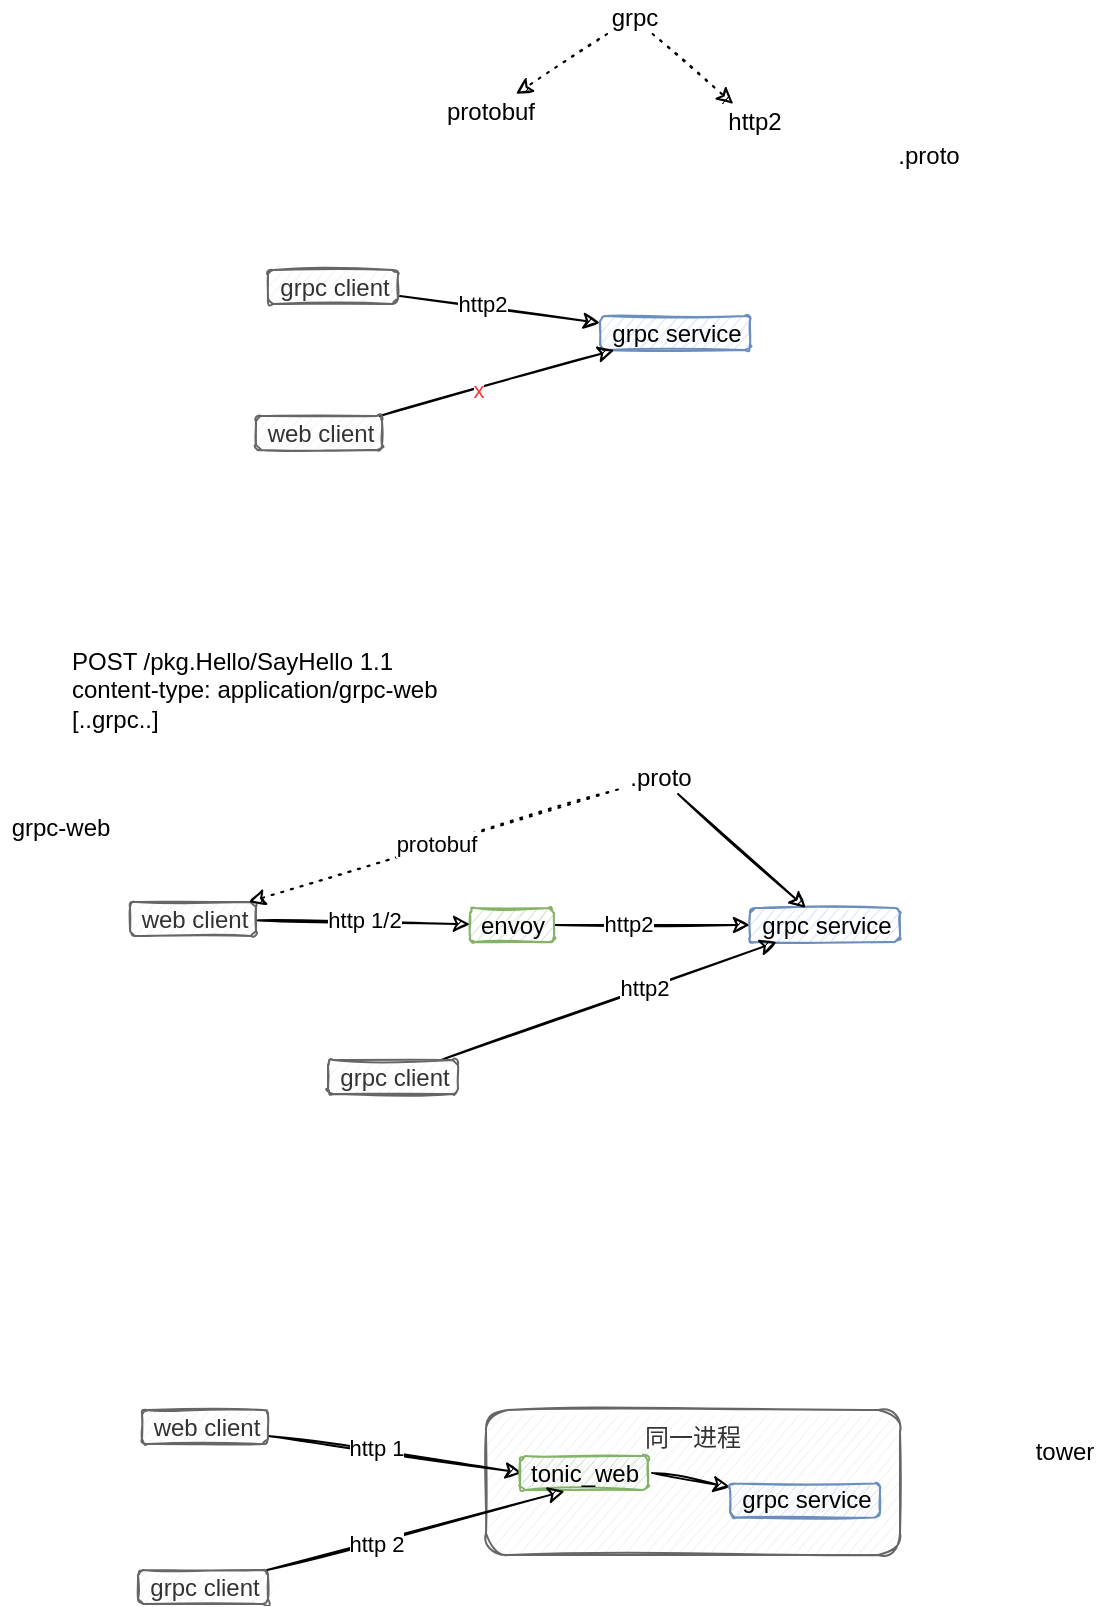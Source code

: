 <mxfile>
    <diagram id="aYHbV1WhbM2P-LXM3A3z" name="grpc-web">
        <mxGraphModel dx="969" dy="969" grid="0" gridSize="10" guides="1" tooltips="1" connect="1" arrows="1" fold="1" page="0" pageScale="1" pageWidth="827" pageHeight="1169" math="0" shadow="0">
            <root>
                <mxCell id="0"/>
                <mxCell id="1" parent="0"/>
                <mxCell id="20" value="同一进程" style="whiteSpace=wrap;html=1;rounded=1;sketch=1;fillColor=#f5f5f5;strokeColor=#666666;fontColor=#333333;verticalAlign=top;" parent="1" vertex="1">
                    <mxGeometry x="356" y="412" width="207" height="72.5" as="geometry"/>
                </mxCell>
                <mxCell id="8" value="" style="edgeStyle=none;orthogonalLoop=1;jettySize=auto;html=1;sketch=1;" parent="1" source="3" target="7" edge="1">
                    <mxGeometry relative="1" as="geometry"/>
                </mxCell>
                <mxCell id="9" value="http2" style="edgeLabel;html=1;align=center;verticalAlign=middle;resizable=0;points=[];rounded=1;sketch=1;" parent="8" vertex="1" connectable="0">
                    <mxGeometry x="-0.247" y="2" relative="1" as="geometry">
                        <mxPoint y="1" as="offset"/>
                    </mxGeometry>
                </mxCell>
                <mxCell id="3" value="envoy" style="text;html=1;align=center;verticalAlign=middle;resizable=0;points=[];autosize=1;strokeColor=#82b366;fillColor=#d5e8d4;rounded=1;sketch=1;" parent="1" vertex="1">
                    <mxGeometry x="348" y="161" width="42" height="17" as="geometry"/>
                </mxCell>
                <mxCell id="5" value="" style="orthogonalLoop=1;jettySize=auto;html=1;sketch=1;" parent="1" source="4" target="3" edge="1">
                    <mxGeometry relative="1" as="geometry"/>
                </mxCell>
                <mxCell id="6" value="http 1/2" style="edgeLabel;html=1;align=center;verticalAlign=middle;resizable=0;points=[];rounded=1;sketch=1;" parent="5" vertex="1" connectable="0">
                    <mxGeometry x="-0.159" y="2" relative="1" as="geometry">
                        <mxPoint x="9" y="1" as="offset"/>
                    </mxGeometry>
                </mxCell>
                <mxCell id="4" value="web client" style="text;html=1;align=center;verticalAlign=middle;resizable=0;points=[];autosize=1;strokeColor=#666666;fillColor=#f5f5f5;fontColor=#333333;rounded=1;sketch=1;" parent="1" vertex="1">
                    <mxGeometry x="178" y="158" width="63" height="17" as="geometry"/>
                </mxCell>
                <mxCell id="7" value="grpc service" style="text;html=1;align=center;verticalAlign=middle;resizable=0;points=[];autosize=1;strokeColor=#6c8ebf;fillColor=#dae8fc;rounded=1;sketch=1;" parent="1" vertex="1">
                    <mxGeometry x="488" y="161" width="75" height="17" as="geometry"/>
                </mxCell>
                <mxCell id="10" value="" style="edgeStyle=none;orthogonalLoop=1;jettySize=auto;html=1;sketch=1;exitX=1.032;exitY=0.497;exitDx=0;exitDy=0;exitPerimeter=0;" parent="1" source="19" target="16" edge="1">
                    <mxGeometry relative="1" as="geometry">
                        <mxPoint x="398" y="448.901" as="sourcePoint"/>
                    </mxGeometry>
                </mxCell>
                <mxCell id="13" value="" style="orthogonalLoop=1;jettySize=auto;html=1;sketch=1;entryX=0.016;entryY=0.497;entryDx=0;entryDy=0;entryPerimeter=0;" parent="1" source="15" target="19" edge="1">
                    <mxGeometry relative="1" as="geometry">
                        <mxPoint x="356" y="447.47" as="targetPoint"/>
                    </mxGeometry>
                </mxCell>
                <mxCell id="14" value="http 1" style="edgeLabel;html=1;align=center;verticalAlign=middle;resizable=0;points=[];rounded=1;sketch=1;" parent="13" vertex="1" connectable="0">
                    <mxGeometry x="-0.159" y="2" relative="1" as="geometry">
                        <mxPoint as="offset"/>
                    </mxGeometry>
                </mxCell>
                <mxCell id="15" value="web client" style="text;html=1;align=center;verticalAlign=middle;resizable=0;points=[];autosize=1;strokeColor=#666666;fillColor=#f5f5f5;fontColor=#333333;rounded=1;sketch=1;" parent="1" vertex="1">
                    <mxGeometry x="184" y="412" width="63" height="17" as="geometry"/>
                </mxCell>
                <mxCell id="16" value="grpc service" style="text;html=1;align=center;verticalAlign=middle;resizable=0;points=[];autosize=1;strokeColor=#6c8ebf;fillColor=#dae8fc;rounded=1;sketch=1;" parent="1" vertex="1">
                    <mxGeometry x="478" y="448.75" width="75" height="17" as="geometry"/>
                </mxCell>
                <mxCell id="19" value="tonic_web" style="text;html=1;align=center;verticalAlign=middle;resizable=0;points=[];autosize=1;strokeColor=#82b366;fillColor=#d5e8d4;rounded=1;sketch=1;" parent="1" vertex="1">
                    <mxGeometry x="373" y="435" width="64" height="17" as="geometry"/>
                </mxCell>
                <mxCell id="22" value="" style="edgeStyle=none;rounded=0;sketch=1;orthogonalLoop=1;jettySize=auto;html=1;entryX=0.349;entryY=1.033;entryDx=0;entryDy=0;entryPerimeter=0;" parent="1" source="21" target="19" edge="1">
                    <mxGeometry relative="1" as="geometry"/>
                </mxCell>
                <mxCell id="50" value="http 2" style="edgeLabel;html=1;align=center;verticalAlign=middle;resizable=0;points=[];" parent="22" vertex="1" connectable="0">
                    <mxGeometry x="-0.275" y="-1" relative="1" as="geometry">
                        <mxPoint as="offset"/>
                    </mxGeometry>
                </mxCell>
                <mxCell id="21" value="grpc client" style="text;html=1;align=center;verticalAlign=middle;resizable=0;points=[];autosize=1;strokeColor=#666666;fillColor=#f5f5f5;fontColor=#333333;rounded=1;sketch=1;" parent="1" vertex="1">
                    <mxGeometry x="182" y="492" width="65" height="17" as="geometry"/>
                </mxCell>
                <mxCell id="27" value="" style="edgeStyle=none;rounded=0;sketch=1;orthogonalLoop=1;jettySize=auto;html=1;" parent="1" source="23" target="24" edge="1">
                    <mxGeometry relative="1" as="geometry"/>
                </mxCell>
                <mxCell id="30" value="http2" style="edgeLabel;html=1;align=center;verticalAlign=middle;resizable=0;points=[];" parent="27" vertex="1" connectable="0">
                    <mxGeometry x="-0.182" y="2" relative="1" as="geometry">
                        <mxPoint as="offset"/>
                    </mxGeometry>
                </mxCell>
                <mxCell id="23" value="grpc client" style="text;html=1;align=center;verticalAlign=middle;resizable=0;points=[];autosize=1;strokeColor=#666666;fillColor=#f5f5f5;fontColor=#333333;rounded=1;sketch=1;" parent="1" vertex="1">
                    <mxGeometry x="247" y="-158" width="65" height="17" as="geometry"/>
                </mxCell>
                <mxCell id="24" value="grpc service" style="text;html=1;align=center;verticalAlign=middle;resizable=0;points=[];autosize=1;strokeColor=#6c8ebf;fillColor=#dae8fc;rounded=1;sketch=1;" parent="1" vertex="1">
                    <mxGeometry x="413" y="-135" width="75" height="17" as="geometry"/>
                </mxCell>
                <mxCell id="42" value="" style="edgeStyle=none;rounded=0;sketch=1;orthogonalLoop=1;jettySize=auto;html=1;dashed=1;dashPattern=1 4;" parent="1" source="28" target="35" edge="1">
                    <mxGeometry relative="1" as="geometry"/>
                </mxCell>
                <mxCell id="43" value="" style="edgeStyle=none;rounded=0;sketch=1;orthogonalLoop=1;jettySize=auto;html=1;dashed=1;dashPattern=1 4;" parent="1" source="28" target="39" edge="1">
                    <mxGeometry relative="1" as="geometry"/>
                </mxCell>
                <mxCell id="28" value="grpc" style="text;html=1;align=center;verticalAlign=middle;resizable=0;points=[];autosize=1;strokeColor=none;" parent="1" vertex="1">
                    <mxGeometry x="413" y="-293" width="33" height="17" as="geometry"/>
                </mxCell>
                <mxCell id="29" value="grpc-web" style="text;html=1;align=center;verticalAlign=middle;resizable=0;points=[];autosize=1;strokeColor=none;" parent="1" vertex="1">
                    <mxGeometry x="113" y="112" width="59" height="17" as="geometry"/>
                </mxCell>
                <mxCell id="33" value="" style="edgeStyle=none;rounded=0;sketch=1;orthogonalLoop=1;jettySize=auto;html=1;" parent="1" source="31" target="7" edge="1">
                    <mxGeometry relative="1" as="geometry"/>
                </mxCell>
                <mxCell id="44" value="" style="edgeStyle=none;rounded=0;sketch=1;orthogonalLoop=1;jettySize=auto;html=1;dashed=1;dashPattern=1 4;" parent="1" source="31" target="4" edge="1">
                    <mxGeometry relative="1" as="geometry"/>
                </mxCell>
                <mxCell id="45" value="protobuf" style="edgeLabel;html=1;align=center;verticalAlign=middle;resizable=0;points=[];" parent="44" vertex="1" connectable="0">
                    <mxGeometry x="-0.015" y="-1" relative="1" as="geometry">
                        <mxPoint as="offset"/>
                    </mxGeometry>
                </mxCell>
                <mxCell id="31" value=".proto" style="text;html=1;align=center;verticalAlign=middle;resizable=0;points=[];autosize=1;strokeColor=none;" parent="1" vertex="1">
                    <mxGeometry x="422" y="87" width="41" height="17" as="geometry"/>
                </mxCell>
                <mxCell id="34" value="POST /pkg.Hello/SayHello 1.1&lt;br&gt;content-type: application/grpc-web&lt;br&gt;[..grpc..]" style="text;html=1;align=left;verticalAlign=middle;resizable=0;points=[];autosize=1;strokeColor=none;" parent="1" vertex="1">
                    <mxGeometry x="147" y="30" width="193" height="44" as="geometry"/>
                </mxCell>
                <mxCell id="35" value="protobuf" style="text;html=1;align=center;verticalAlign=middle;resizable=0;points=[];autosize=1;strokeColor=none;" parent="1" vertex="1">
                    <mxGeometry x="331" y="-246" width="54" height="17" as="geometry"/>
                </mxCell>
                <mxCell id="39" value="http2" style="text;html=1;align=center;verticalAlign=middle;resizable=0;points=[];autosize=1;strokeColor=none;" parent="1" vertex="1">
                    <mxGeometry x="471" y="-241" width="37" height="17" as="geometry"/>
                </mxCell>
                <mxCell id="47" value="" style="edgeStyle=none;rounded=0;sketch=1;orthogonalLoop=1;jettySize=auto;html=1;" parent="1" source="46" target="24" edge="1">
                    <mxGeometry relative="1" as="geometry"/>
                </mxCell>
                <mxCell id="48" value="&lt;font color=&quot;#ff3333&quot;&gt;x&lt;/font&gt;" style="edgeLabel;html=1;align=center;verticalAlign=middle;resizable=0;points=[];" parent="47" vertex="1" connectable="0">
                    <mxGeometry x="-0.169" relative="1" as="geometry">
                        <mxPoint as="offset"/>
                    </mxGeometry>
                </mxCell>
                <mxCell id="46" value="web client" style="text;html=1;align=center;verticalAlign=middle;resizable=0;points=[];autosize=1;strokeColor=#666666;fillColor=#f5f5f5;fontColor=#333333;sketch=1;rounded=1;" parent="1" vertex="1">
                    <mxGeometry x="241" y="-85" width="63" height="17" as="geometry"/>
                </mxCell>
                <mxCell id="49" value="tower" style="text;html=1;align=center;verticalAlign=middle;resizable=0;points=[];autosize=1;strokeColor=none;" parent="1" vertex="1">
                    <mxGeometry x="625" y="424" width="39" height="17" as="geometry"/>
                </mxCell>
                <mxCell id="52" value="" style="edgeStyle=none;rounded=0;sketch=1;orthogonalLoop=1;jettySize=auto;html=1;" parent="1" source="51" target="7" edge="1">
                    <mxGeometry relative="1" as="geometry"/>
                </mxCell>
                <mxCell id="53" value="http2" style="edgeLabel;html=1;align=center;verticalAlign=middle;resizable=0;points=[];" parent="52" vertex="1" connectable="0">
                    <mxGeometry x="0.206" y="1" relative="1" as="geometry">
                        <mxPoint as="offset"/>
                    </mxGeometry>
                </mxCell>
                <mxCell id="51" value="grpc client" style="text;html=1;align=center;verticalAlign=middle;resizable=0;points=[];autosize=1;strokeColor=#666666;fillColor=#f5f5f5;fontColor=#333333;rounded=1;sketch=1;" parent="1" vertex="1">
                    <mxGeometry x="277" y="237" width="65" height="17" as="geometry"/>
                </mxCell>
                <mxCell id="54" value=".proto" style="text;html=1;align=center;verticalAlign=middle;resizable=0;points=[];autosize=1;strokeColor=none;" parent="1" vertex="1">
                    <mxGeometry x="556" y="-224" width="41" height="17" as="geometry"/>
                </mxCell>
            </root>
        </mxGraphModel>
    </diagram>
    <diagram id="iOwGfZKO1LKFYRjBOEL5" name="authentication">
        <mxGraphModel dx="793" dy="1548" grid="0" gridSize="10" guides="1" tooltips="1" connect="1" arrows="1" fold="1" page="1" pageScale="1" pageWidth="827" pageHeight="1169" math="0" shadow="0">
            <root>
                <mxCell id="6HNRLCTtbdnlHXSd4Pkw-0"/>
                <mxCell id="6HNRLCTtbdnlHXSd4Pkw-1" parent="6HNRLCTtbdnlHXSd4Pkw-0"/>
                <mxCell id="a-mbPOpMUgklMuY8ZpWx-0" value="" style="edgeStyle=none;orthogonalLoop=1;jettySize=auto;html=1;sketch=1;" edge="1" parent="6HNRLCTtbdnlHXSd4Pkw-1" source="a-mbPOpMUgklMuY8ZpWx-2" target="a-mbPOpMUgklMuY8ZpWx-3">
                    <mxGeometry relative="1" as="geometry"/>
                </mxCell>
                <mxCell id="a-mbPOpMUgklMuY8ZpWx-1" value="http2" style="edgeLabel;html=1;align=center;verticalAlign=middle;resizable=0;points=[];sketch=1;rounded=1;" vertex="1" connectable="0" parent="a-mbPOpMUgklMuY8ZpWx-0">
                    <mxGeometry x="-0.182" y="2" relative="1" as="geometry">
                        <mxPoint x="3" y="1" as="offset"/>
                    </mxGeometry>
                </mxCell>
                <mxCell id="a-mbPOpMUgklMuY8ZpWx-2" value="grpc client" style="text;html=1;align=center;verticalAlign=middle;resizable=0;points=[];autosize=1;strokeColor=#82b366;fillColor=#d5e8d4;sketch=1;rounded=1;" vertex="1" parent="6HNRLCTtbdnlHXSd4Pkw-1">
                    <mxGeometry x="252" y="-634" width="65" height="17" as="geometry"/>
                </mxCell>
                <mxCell id="a-mbPOpMUgklMuY8ZpWx-3" value="grpc service" style="text;html=1;align=center;verticalAlign=middle;resizable=0;points=[];autosize=1;strokeColor=#6c8ebf;fillColor=#dae8fc;sketch=1;rounded=1;" vertex="1" parent="6HNRLCTtbdnlHXSd4Pkw-1">
                    <mxGeometry x="546" y="-636" width="75" height="17" as="geometry"/>
                </mxCell>
                <mxCell id="6ZRxfKb_lCf06Rz8iNMt-18" value="" style="edgeStyle=none;orthogonalLoop=1;jettySize=auto;html=1;sketch=1;" edge="1" parent="6HNRLCTtbdnlHXSd4Pkw-1" source="6ZRxfKb_lCf06Rz8iNMt-0" target="6ZRxfKb_lCf06Rz8iNMt-17">
                    <mxGeometry relative="1" as="geometry"/>
                </mxCell>
                <mxCell id="6ZRxfKb_lCf06Rz8iNMt-0" value="echo_server::EchoServer: Service" style="text;html=1;align=center;verticalAlign=middle;resizable=0;points=[];autosize=1;strokeColor=#6c8ebf;fillColor=#dae8fc;sketch=1;rounded=1;" vertex="1" parent="6HNRLCTtbdnlHXSd4Pkw-1">
                    <mxGeometry x="540" y="-238" width="193" height="17" as="geometry"/>
                </mxCell>
                <mxCell id="6ZRxfKb_lCf06Rz8iNMt-5" value="" style="orthogonalLoop=1;jettySize=auto;html=1;fillColor=#dae8fc;strokeColor=#6c8ebf;sketch=1;" edge="1" parent="6HNRLCTtbdnlHXSd4Pkw-1" source="6ZRxfKb_lCf06Rz8iNMt-1" target="6ZRxfKb_lCf06Rz8iNMt-0">
                    <mxGeometry relative="1" as="geometry"/>
                </mxCell>
                <mxCell id="6ZRxfKb_lCf06Rz8iNMt-1" value="InterceptedService: Service" style="text;html=1;align=center;verticalAlign=middle;resizable=0;points=[];autosize=1;strokeColor=#6c8ebf;fillColor=#dae8fc;sketch=1;rounded=1;" vertex="1" parent="6HNRLCTtbdnlHXSd4Pkw-1">
                    <mxGeometry x="333" y="-241" width="157" height="17" as="geometry"/>
                </mxCell>
                <mxCell id="6ZRxfKb_lCf06Rz8iNMt-7" value="" style="orthogonalLoop=1;jettySize=auto;html=1;fillColor=#dae8fc;strokeColor=#6c8ebf;sketch=1;" edge="1" parent="6HNRLCTtbdnlHXSd4Pkw-1" source="6ZRxfKb_lCf06Rz8iNMt-6" target="6ZRxfKb_lCf06Rz8iNMt-1">
                    <mxGeometry relative="1" as="geometry"/>
                </mxCell>
                <mxCell id="6ZRxfKb_lCf06Rz8iNMt-19" value="" style="edgeStyle=orthogonalEdgeStyle;orthogonalLoop=1;jettySize=auto;html=1;exitX=0.489;exitY=0.007;exitDx=0;exitDy=0;exitPerimeter=0;fillColor=#dae8fc;strokeColor=#6c8ebf;sketch=1;" edge="1" parent="6HNRLCTtbdnlHXSd4Pkw-1" source="6ZRxfKb_lCf06Rz8iNMt-6" target="6ZRxfKb_lCf06Rz8iNMt-0">
                    <mxGeometry relative="1" as="geometry">
                        <Array as="points">
                            <mxPoint x="243" y="-272"/>
                            <mxPoint x="637" y="-272"/>
                        </Array>
                    </mxGeometry>
                </mxCell>
                <mxCell id="6ZRxfKb_lCf06Rz8iNMt-6" value="http::Request" style="text;html=1;align=center;verticalAlign=middle;resizable=0;points=[];autosize=1;strokeColor=#6c8ebf;fillColor=#dae8fc;sketch=1;rounded=1;" vertex="1" parent="6HNRLCTtbdnlHXSd4Pkw-1">
                    <mxGeometry x="203" y="-241" width="82" height="17" as="geometry"/>
                </mxCell>
                <mxCell id="6ZRxfKb_lCf06Rz8iNMt-11" value="" style="edgeStyle=none;orthogonalLoop=1;jettySize=auto;html=1;fillColor=#d5e8d4;strokeColor=#82b366;sketch=1;" edge="1" source="6ZRxfKb_lCf06Rz8iNMt-12" target="6ZRxfKb_lCf06Rz8iNMt-13" parent="6HNRLCTtbdnlHXSd4Pkw-1">
                    <mxGeometry relative="1" as="geometry"/>
                </mxCell>
                <mxCell id="6ZRxfKb_lCf06Rz8iNMt-20" value="" style="edgeStyle=orthogonalEdgeStyle;orthogonalLoop=1;jettySize=auto;html=1;exitX=0.556;exitY=0.039;exitDx=0;exitDy=0;exitPerimeter=0;fillColor=#d5e8d4;strokeColor=#82b366;sketch=1;" edge="1" parent="6HNRLCTtbdnlHXSd4Pkw-1" source="6ZRxfKb_lCf06Rz8iNMt-12" target="6ZRxfKb_lCf06Rz8iNMt-14">
                    <mxGeometry relative="1" as="geometry">
                        <Array as="points">
                            <mxPoint x="236" y="-386"/>
                            <mxPoint x="655" y="-386"/>
                        </Array>
                    </mxGeometry>
                </mxCell>
                <mxCell id="6ZRxfKb_lCf06Rz8iNMt-12" value="EchoClient" style="text;html=1;align=center;verticalAlign=middle;resizable=0;points=[];autosize=1;strokeColor=#82b366;fillColor=#d5e8d4;sketch=1;rounded=1;" vertex="1" parent="6HNRLCTtbdnlHXSd4Pkw-1">
                    <mxGeometry x="198" y="-356" width="68" height="17" as="geometry"/>
                </mxCell>
                <mxCell id="6ZRxfKb_lCf06Rz8iNMt-15" value="" style="edgeStyle=none;orthogonalLoop=1;jettySize=auto;html=1;fillColor=#d5e8d4;strokeColor=#82b366;sketch=1;" edge="1" parent="6HNRLCTtbdnlHXSd4Pkw-1" source="6ZRxfKb_lCf06Rz8iNMt-13" target="6ZRxfKb_lCf06Rz8iNMt-14">
                    <mxGeometry relative="1" as="geometry"/>
                </mxCell>
                <mxCell id="6ZRxfKb_lCf06Rz8iNMt-13" value="InterceptedService: Service&amp;nbsp;" style="text;html=1;align=center;verticalAlign=middle;resizable=0;points=[];autosize=1;strokeColor=#82b366;fillColor=#d5e8d4;sketch=1;rounded=1;" vertex="1" parent="6HNRLCTtbdnlHXSd4Pkw-1">
                    <mxGeometry x="374" y="-356" width="160" height="17" as="geometry"/>
                </mxCell>
                <mxCell id="6ZRxfKb_lCf06Rz8iNMt-14" value="Channel: Service" style="text;html=1;align=center;verticalAlign=middle;resizable=0;points=[];autosize=1;strokeColor=#82b366;fillColor=#d5e8d4;sketch=1;rounded=1;" vertex="1" parent="6HNRLCTtbdnlHXSd4Pkw-1">
                    <mxGeometry x="604" y="-356" width="102" height="17" as="geometry"/>
                </mxCell>
                <mxCell id="6ZRxfKb_lCf06Rz8iNMt-16" value="Service: Request -&amp;gt; Response" style="text;html=1;align=center;verticalAlign=middle;resizable=0;points=[];autosize=1;strokeColor=none;sketch=1;rounded=1;" vertex="1" parent="6HNRLCTtbdnlHXSd4Pkw-1">
                    <mxGeometry x="695" y="-541" width="173" height="17" as="geometry"/>
                </mxCell>
                <mxCell id="6ZRxfKb_lCf06Rz8iNMt-17" value="EchoServer" style="text;html=1;align=center;verticalAlign=middle;resizable=0;points=[];autosize=1;strokeColor=#6c8ebf;fillColor=#dae8fc;sketch=1;rounded=1;" vertex="1" parent="6HNRLCTtbdnlHXSd4Pkw-1">
                    <mxGeometry x="782" y="-238" width="72" height="17" as="geometry"/>
                </mxCell>
                <mxCell id="6ZRxfKb_lCf06Rz8iNMt-21" value="POST /XXX/ 2.0&lt;br&gt;&lt;br&gt;authentication: Bearer xxxx&lt;br&gt;xxx: xxx&lt;br&gt;&lt;br&gt;BODY" style="text;html=1;align=left;verticalAlign=middle;resizable=0;points=[];autosize=1;strokeColor=none;" vertex="1" parent="6HNRLCTtbdnlHXSd4Pkw-1">
                    <mxGeometry x="350" y="-767" width="155" height="84" as="geometry"/>
                </mxCell>
            </root>
        </mxGraphModel>
    </diagram>
</mxfile>